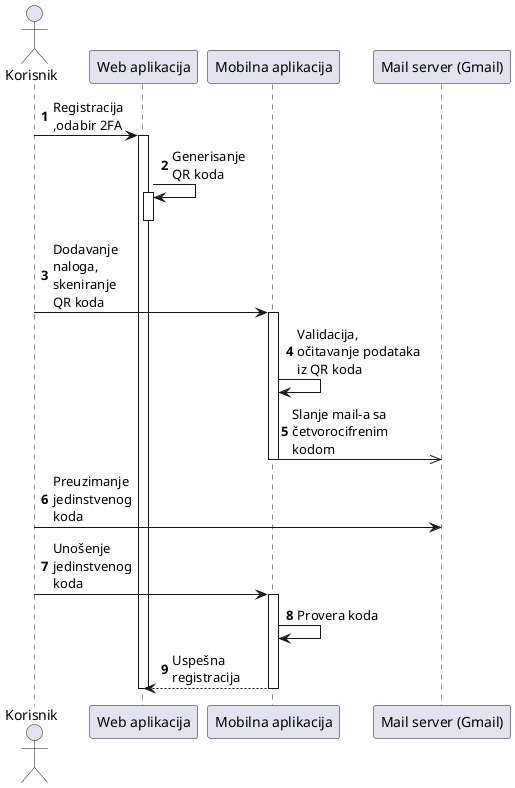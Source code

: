 @startuml
actor Korisnik
participant  "Web aplikacija" as webapp
participant  "Mobilna aplikacija" as mobapp
participant "Mail server (Gmail)" as mail
autonumber
Korisnik -> webapp: Registracija \n,odabir 2FA
activate webapp
webapp -> webapp: Generisanje \nQR koda
activate webapp
deactivate webapp

Korisnik -> mobapp : Dodavanje \nnaloga,\nskeniranje \nQR koda
activate mobapp
mobapp -> mobapp : Validacija,\nočitavanje podataka\niz QR koda
mobapp ->> mail : Slanje mail-a sa \nčetvorocifrenim \nkodom
deactivate mobapp
Korisnik -> mail: Preuzimanje \njedinstvenog\nkoda
Korisnik -> mobapp: Unošenje \njedinstvenog\nkoda
activate mobapp
mobapp -> mobapp: Provera koda
mobapp --> webapp: Uspešna \nregistracija
deactivate webapp

deactivate mobapp
@enduml
